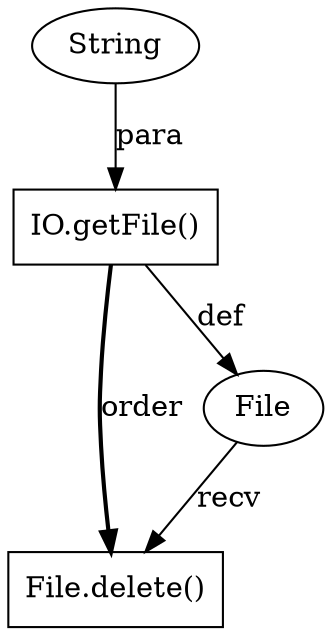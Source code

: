 digraph "AUG" {

  1 [ label="File.delete()" shape="box" ];
  2 [ label="File" shape="ellipse" ];
  3 [ label="IO.getFile()" shape="box" ];
  4 [ label="String" shape="ellipse" ];
  3 -> 1 [ label="order" style="bold" ];
  2 -> 1 [ label="recv" style="solid" ];
  3 -> 2 [ label="def" style="solid" ];
  4 -> 3 [ label="para" style="solid" ];
}
